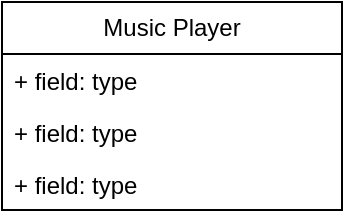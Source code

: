 <mxfile version="27.1.4">
  <diagram name="Page-1" id="6c5iizN9KlD1_ksJfFWO">
    <mxGraphModel dx="1425" dy="801" grid="1" gridSize="10" guides="1" tooltips="1" connect="1" arrows="1" fold="1" page="1" pageScale="1" pageWidth="850" pageHeight="1100" math="0" shadow="0">
      <root>
        <mxCell id="0" />
        <mxCell id="1" parent="0" />
        <mxCell id="wJsRKXy_YkQyvDVTSyOF-2" value="Music Player" style="swimlane;fontStyle=0;childLayout=stackLayout;horizontal=1;startSize=26;fillColor=none;horizontalStack=0;resizeParent=1;resizeParentMax=0;resizeLast=0;collapsible=1;marginBottom=0;whiteSpace=wrap;html=1;" vertex="1" parent="1">
          <mxGeometry x="50" y="120" width="170" height="104" as="geometry">
            <mxRectangle x="50" y="120" width="110" height="30" as="alternateBounds" />
          </mxGeometry>
        </mxCell>
        <mxCell id="wJsRKXy_YkQyvDVTSyOF-3" value="+ field: type" style="text;strokeColor=none;fillColor=none;align=left;verticalAlign=top;spacingLeft=4;spacingRight=4;overflow=hidden;rotatable=0;points=[[0,0.5],[1,0.5]];portConstraint=eastwest;whiteSpace=wrap;html=1;" vertex="1" parent="wJsRKXy_YkQyvDVTSyOF-2">
          <mxGeometry y="26" width="170" height="26" as="geometry" />
        </mxCell>
        <mxCell id="wJsRKXy_YkQyvDVTSyOF-4" value="+ field: type" style="text;strokeColor=none;fillColor=none;align=left;verticalAlign=top;spacingLeft=4;spacingRight=4;overflow=hidden;rotatable=0;points=[[0,0.5],[1,0.5]];portConstraint=eastwest;whiteSpace=wrap;html=1;" vertex="1" parent="wJsRKXy_YkQyvDVTSyOF-2">
          <mxGeometry y="52" width="170" height="26" as="geometry" />
        </mxCell>
        <mxCell id="wJsRKXy_YkQyvDVTSyOF-5" value="+ field: type" style="text;strokeColor=none;fillColor=none;align=left;verticalAlign=top;spacingLeft=4;spacingRight=4;overflow=hidden;rotatable=0;points=[[0,0.5],[1,0.5]];portConstraint=eastwest;whiteSpace=wrap;html=1;" vertex="1" parent="wJsRKXy_YkQyvDVTSyOF-2">
          <mxGeometry y="78" width="170" height="26" as="geometry" />
        </mxCell>
      </root>
    </mxGraphModel>
  </diagram>
</mxfile>
